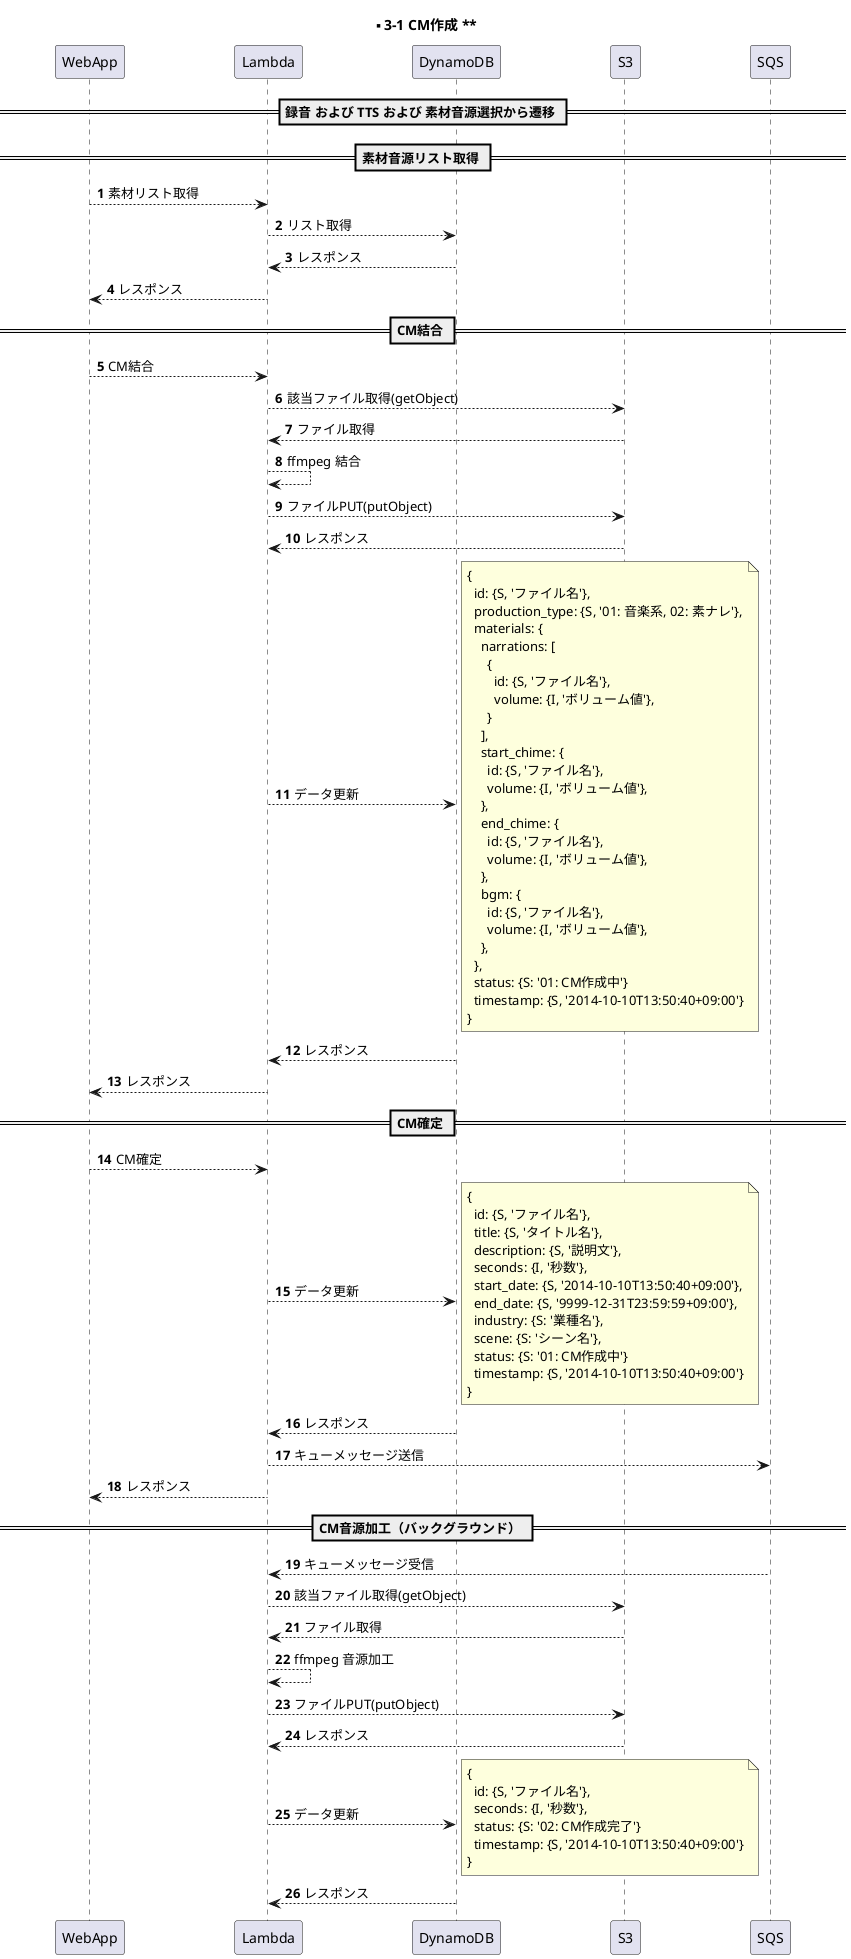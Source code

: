 @startuml s3-1

participant WebApp order 1
participant Lambda order 2
participant DynamoDB order 3
participant S3 order 4
participant SQS order 5
skinparam ParticipantPadding 50
autonumber

title ** 3-1 CM作成 **

== 録音 および TTS および 素材音源選択から遷移 ==

== 素材音源リスト取得 ==
WebApp --> Lambda: 素材リスト取得
Lambda --> DynamoDB: リスト取得
Lambda <-- DynamoDB: レスポンス
WebApp <-- Lambda: レスポンス

== CM結合 ==
WebApp --> Lambda: CM結合
Lambda --> S3: 該当ファイル取得(getObject)
Lambda <-- S3: ファイル取得
Lambda --> Lambda: ffmpeg 結合
Lambda --> S3: ファイルPUT(putObject)
Lambda <-- S3: レスポンス
Lambda --> DynamoDB: データ更新
note right
{
  id: {S, 'ファイル名'},
  production_type: {S, '01: 音楽系, 02: 素ナレ'},
  materials: {
    narrations: [
      {
        id: {S, 'ファイル名'},
        volume: {I, 'ボリューム値'},
      }
    ],
    start_chime: {
      id: {S, 'ファイル名'},
      volume: {I, 'ボリューム値'},
    },
    end_chime: {
      id: {S, 'ファイル名'},
      volume: {I, 'ボリューム値'},
    },
    bgm: {
      id: {S, 'ファイル名'},
      volume: {I, 'ボリューム値'},
    },
  },
  status: {S: '01: CM作成中'}
  timestamp: {S, '2014-10-10T13:50:40+09:00'}
}
end note
Lambda <-- DynamoDB: レスポンス
WebApp <-- Lambda: レスポンス

== CM確定 ==
WebApp --> Lambda: CM確定
Lambda --> DynamoDB: データ更新
note right
{
  id: {S, 'ファイル名'},
  title: {S, 'タイトル名'},
  description: {S, '説明文'},
  seconds: {I, '秒数'},
  start_date: {S, '2014-10-10T13:50:40+09:00'},
  end_date: {S, '9999-12-31T23:59:59+09:00'},
  industry: {S: '業種名'},
  scene: {S: 'シーン名'},
  status: {S: '01: CM作成中'}
  timestamp: {S, '2014-10-10T13:50:40+09:00'}
}
end note
Lambda <-- DynamoDB: レスポンス
Lambda --> SQS: キューメッセージ送信
WebApp <-- Lambda: レスポンス

== CM音源加工（バックグラウンド） ==
Lambda <-- SQS: キューメッセージ受信
Lambda --> S3: 該当ファイル取得(getObject)
Lambda <-- S3: ファイル取得
Lambda --> Lambda: ffmpeg 音源加工
Lambda --> S3: ファイルPUT(putObject)
Lambda <-- S3: レスポンス
Lambda --> DynamoDB: データ更新
note right
{
  id: {S, 'ファイル名'},
  seconds: {I, '秒数'},
  status: {S: '02: CM作成完了'}
  timestamp: {S, '2014-10-10T13:50:40+09:00'}
}
end note
Lambda <-- DynamoDB: レスポンス

@enduml